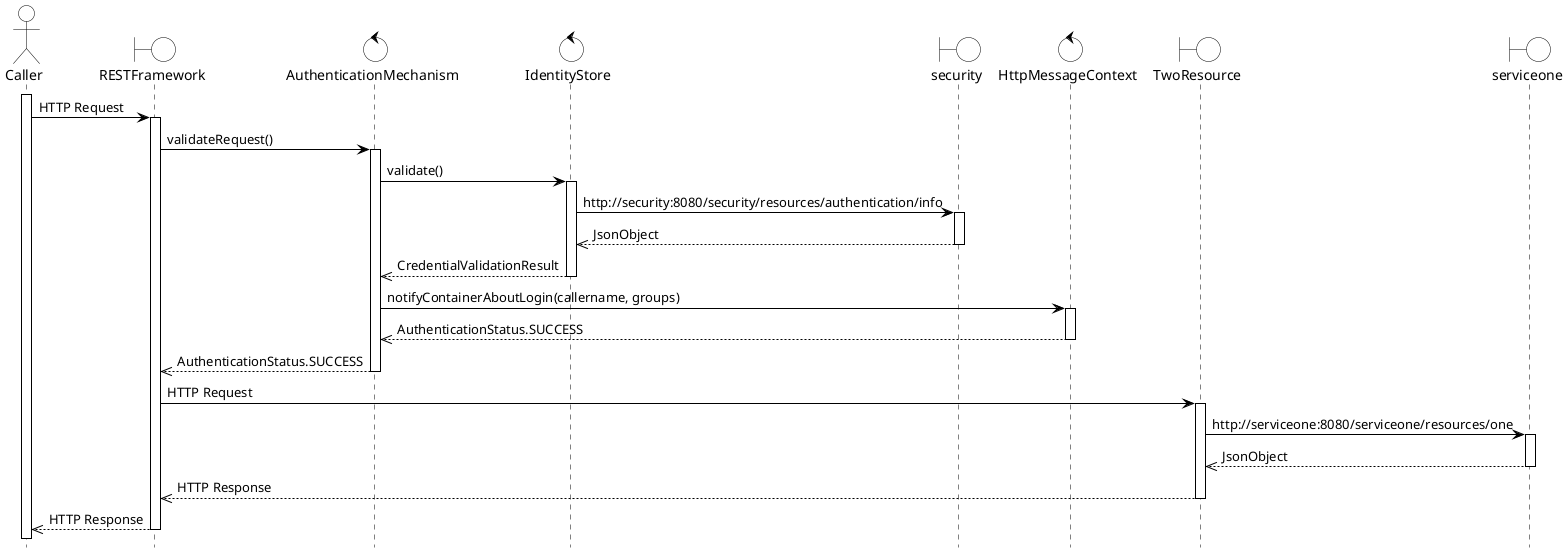@startuml

hide footbox

skinparam sequence {
    arrowColor black
    LifeLineBorderColor black
}

skinparam actor {
    backgroundColor white
    borderColor black
}

skinparam boundary {
    backgroundColor white
    borderColor black
}

skinparam control {
    backgroundColor white
    borderColor black
}

actor Caller
boundary RESTFramework
control AuthenticationMechanism
control IdentityStore
boundary security
control HttpMessageContext
boundary TwoResource
boundary serviceone

activate Caller

Caller -> RESTFramework : HTTP Request
activate RESTFramework

    RESTFramework -> AuthenticationMechanism : validateRequest()
    activate AuthenticationMechanism
        AuthenticationMechanism -> IdentityStore : validate()
        activate IdentityStore

            IdentityStore -> security : http://security:8080/security/resources/authentication/info
            activate security

            security -->> IdentityStore : JsonObject
            deactivate security

        IdentityStore -->> AuthenticationMechanism : CredentialValidationResult
        deactivate IdentityStore

        AuthenticationMechanism -> HttpMessageContext : notifyContainerAboutLogin(callername, groups)
        activate HttpMessageContext
        HttpMessageContext -->> AuthenticationMechanism : AuthenticationStatus.SUCCESS
        deactivate HttpMessageContext

    AuthenticationMechanism -->> RESTFramework : AuthenticationStatus.SUCCESS
    deactivate AuthenticationMechanism


    RESTFramework -> TwoResource : HTTP Request
    activate TwoResource

        TwoResource -> serviceone : http://serviceone:8080/serviceone/resources/one
        activate serviceone

        serviceone -->> TwoResource : JsonObject
        deactivate serviceone

    TwoResource -->> RESTFramework : HTTP Response
    deactivate TwoResource

RESTFramework -->> Caller : HTTP Response
deactivate RESTFramework

@enduml